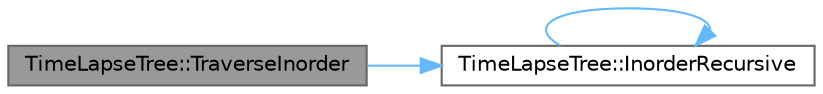 digraph "TimeLapseTree::TraverseInorder"
{
 // LATEX_PDF_SIZE
  bgcolor="transparent";
  edge [fontname=Helvetica,fontsize=10,labelfontname=Helvetica,labelfontsize=10];
  node [fontname=Helvetica,fontsize=10,shape=box,height=0.2,width=0.4];
  rankdir="LR";
  Node1 [id="Node000001",label="TimeLapseTree::TraverseInorder",height=0.2,width=0.4,color="gray40", fillcolor="grey60", style="filled", fontcolor="black",tooltip=" "];
  Node1 -> Node2 [id="edge1_Node000001_Node000002",color="steelblue1",style="solid",tooltip=" "];
  Node2 [id="Node000002",label="TimeLapseTree::InorderRecursive",height=0.2,width=0.4,color="grey40", fillcolor="white", style="filled",URL="$class_time_lapse_tree.html#ada49e101f2516e19a19039d5ce5a2ea5",tooltip=" "];
  Node2 -> Node2 [id="edge2_Node000002_Node000002",color="steelblue1",style="solid",tooltip=" "];
}
